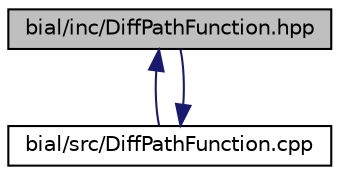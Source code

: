 digraph "bial/inc/DiffPathFunction.hpp"
{
  edge [fontname="Helvetica",fontsize="10",labelfontname="Helvetica",labelfontsize="10"];
  node [fontname="Helvetica",fontsize="10",shape=record];
  Node1 [label="bial/inc/DiffPathFunction.hpp",height=0.2,width=0.4,color="black", fillcolor="grey75", style="filled", fontcolor="black"];
  Node1 -> Node2 [dir="back",color="midnightblue",fontsize="10",style="solid",fontname="Helvetica"];
  Node2 [label="bial/src/DiffPathFunction.cpp",height=0.2,width=0.4,color="black", fillcolor="white", style="filled",URL="$_diff_path_function_8cpp.html"];
  Node2 -> Node1 [dir="back",color="midnightblue",fontsize="10",style="solid",fontname="Helvetica"];
}
